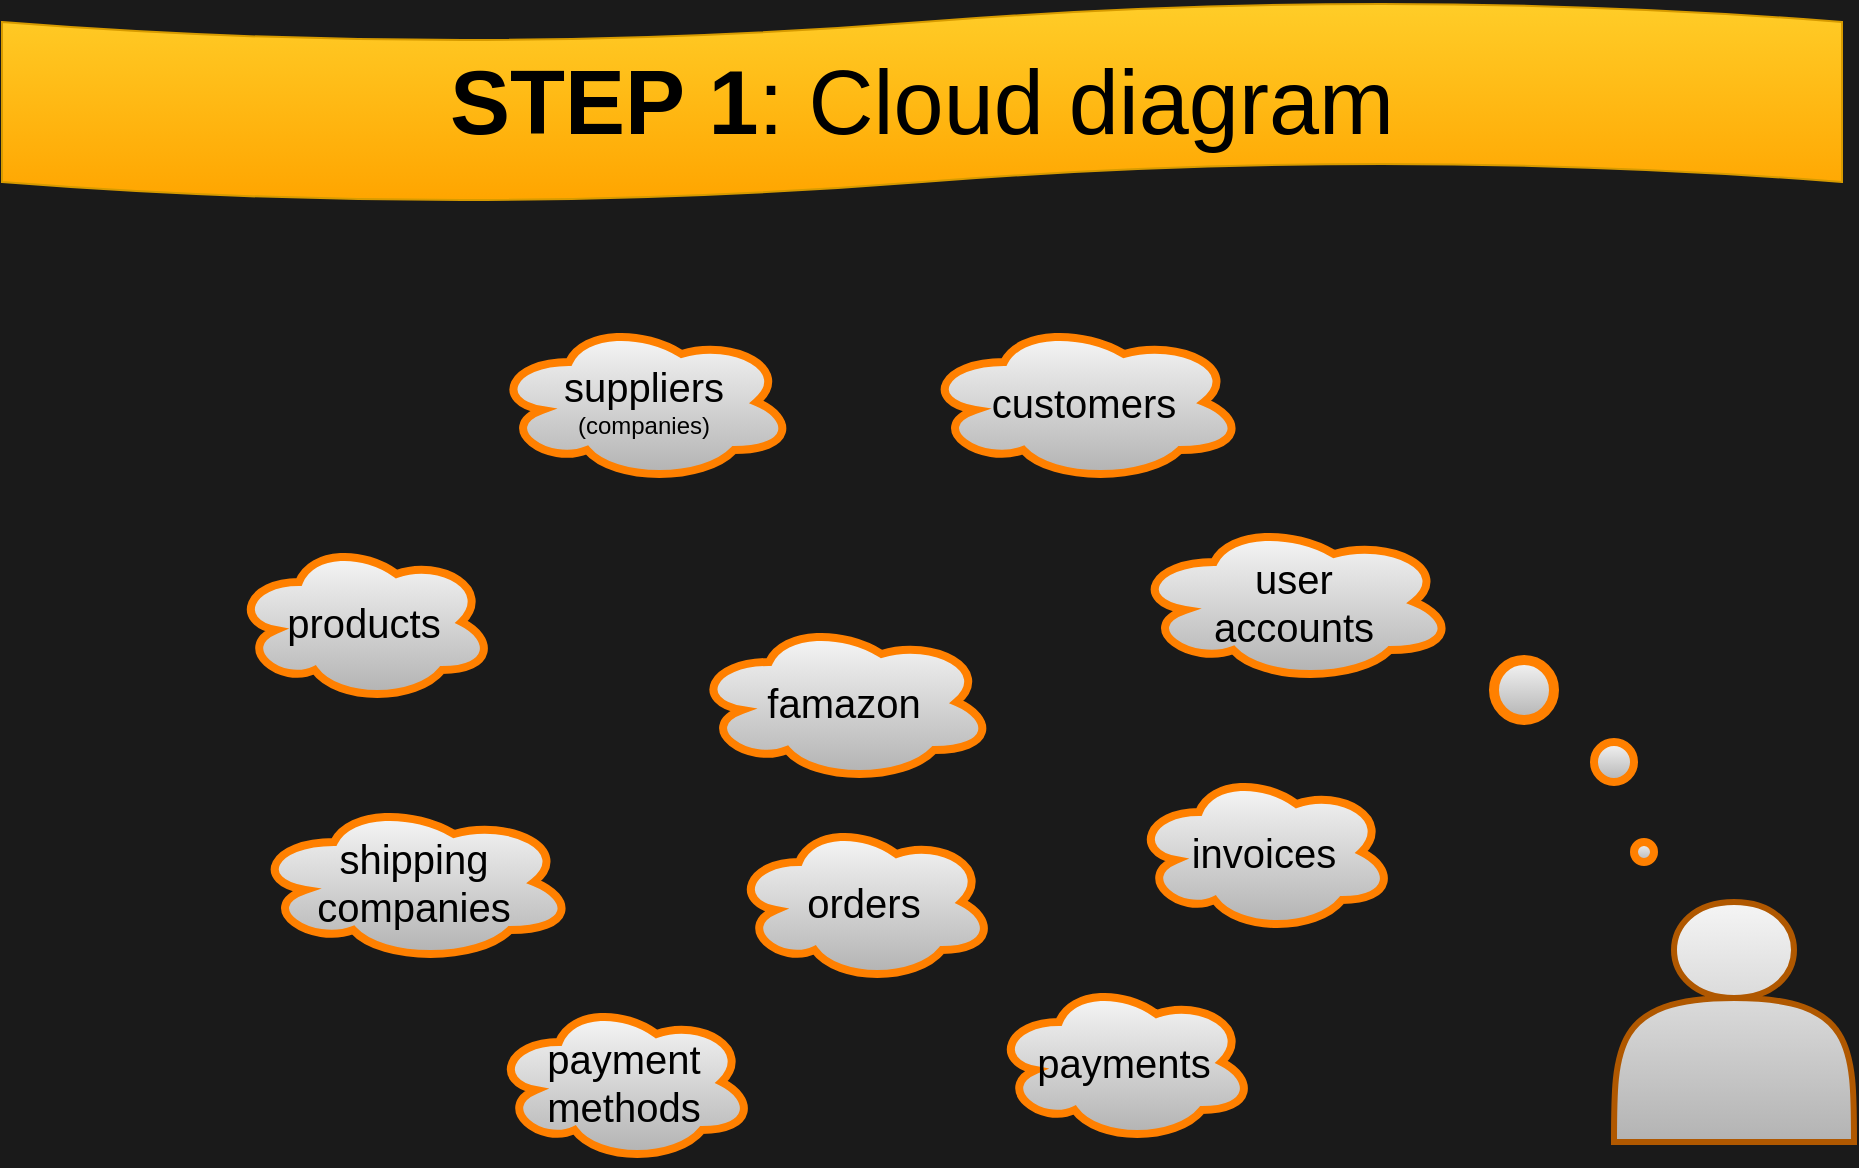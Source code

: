 <mxfile version="15.6.6" type="device"><diagram id="AoYhE_4bc3z1JCEjxTi9" name="Page-1"><mxGraphModel dx="1240" dy="643" grid="1" gridSize="10" guides="1" tooltips="1" connect="1" arrows="1" fold="1" page="1" pageScale="1" pageWidth="1169" pageHeight="827" background="#1A1A1A" math="0" shadow="0"><root><mxCell id="0"/><mxCell id="1" parent="0"/><mxCell id="2" value="&lt;font style=&quot;font-size: 45px&quot;&gt;&lt;b&gt;STEP 1&lt;/b&gt;: &lt;font color=&quot;#000000&quot; style=&quot;font-size: 45px&quot;&gt;Cloud diagram&lt;/font&gt;&lt;/font&gt;" style="shape=tape;whiteSpace=wrap;html=1;size=0.2;fillColor=#ffcd28;strokeColor=#d79b00;gradientColor=#ffa500;" parent="1" vertex="1"><mxGeometry x="124" y="60" width="920" height="100" as="geometry"/></mxCell><mxCell id="3" value="" style="shape=actor;whiteSpace=wrap;html=1;gradientColor=#b3b3b3;fillColor=#f5f5f5;strokeWidth=3;strokeColor=#B05800;" parent="1" vertex="1"><mxGeometry x="930" y="510" width="120" height="120" as="geometry"/></mxCell><mxCell id="4" value="&lt;font style=&quot;font-size: 20px&quot; color=&quot;#000000&quot;&gt;customers&lt;/font&gt;" style="shape=cloud;whiteSpace=wrap;html=1;strokeWidth=4;gradientColor=#b3b3b3;fillColor=#f5f5f5;strokeColor=#FF8000;" parent="1" vertex="1"><mxGeometry x="585" y="220" width="160" height="80" as="geometry"/></mxCell><mxCell id="6" value="&lt;font color=&quot;#000000&quot;&gt;&lt;span style=&quot;font-size: 20px&quot;&gt;suppliers&lt;/span&gt;&lt;br&gt;&lt;font style=&quot;font-size: 12px&quot;&gt;(companies)&lt;/font&gt;&lt;br&gt;&lt;/font&gt;" style="shape=cloud;whiteSpace=wrap;html=1;strokeWidth=4;gradientColor=#b3b3b3;fillColor=#f5f5f5;strokeColor=#FF8000;" parent="1" vertex="1"><mxGeometry x="370" y="220" width="150" height="80" as="geometry"/></mxCell><mxCell id="7" value="&lt;font style=&quot;font-size: 20px&quot; color=&quot;#000000&quot;&gt;products&lt;/font&gt;" style="shape=cloud;whiteSpace=wrap;html=1;strokeWidth=4;gradientColor=#b3b3b3;fillColor=#f5f5f5;strokeColor=#FF8000;" parent="1" vertex="1"><mxGeometry x="240" y="330" width="130" height="80" as="geometry"/></mxCell><mxCell id="8" value="&lt;font style=&quot;font-size: 20px&quot; color=&quot;#000000&quot;&gt;shipping companies&lt;/font&gt;" style="shape=cloud;whiteSpace=wrap;html=1;strokeWidth=4;gradientColor=#b3b3b3;fillColor=#f5f5f5;strokeColor=#FF8000;" parent="1" vertex="1"><mxGeometry x="250" y="460" width="160" height="80" as="geometry"/></mxCell><mxCell id="9" value="&lt;font style=&quot;font-size: 20px&quot; color=&quot;#000000&quot;&gt;invoices&lt;/font&gt;" style="shape=cloud;whiteSpace=wrap;html=1;strokeWidth=4;gradientColor=#b3b3b3;fillColor=#f5f5f5;strokeColor=#FF8000;" parent="1" vertex="1"><mxGeometry x="690" y="445" width="130" height="80" as="geometry"/></mxCell><mxCell id="16" value="&lt;font style=&quot;font-size: 20px&quot; color=&quot;#000000&quot;&gt;payment methods&lt;/font&gt;" style="shape=cloud;whiteSpace=wrap;html=1;strokeWidth=4;gradientColor=#b3b3b3;fillColor=#f5f5f5;strokeColor=#FF8000;" parent="1" vertex="1"><mxGeometry x="370" y="560" width="130" height="80" as="geometry"/></mxCell><mxCell id="21" value="" style="group" parent="1" vertex="1" connectable="0"><mxGeometry x="840" y="389" width="110" height="66" as="geometry"/></mxCell><mxCell id="20" value="" style="shape=ellipse;html=1;dashed=0;whitespace=wrap;aspect=fixed;strokeWidth=5;perimeter=ellipsePerimeter;gradientColor=#b3b3b3;fillColor=#f5f5f5;strokeColor=#FF8000;" parent="21" vertex="1"><mxGeometry x="30" width="30" height="30" as="geometry"/></mxCell><mxCell id="22" value="&lt;font style=&quot;font-size: 20px&quot; color=&quot;#000000&quot;&gt;famazon&lt;/font&gt;" style="shape=cloud;whiteSpace=wrap;html=1;strokeWidth=4;gradientColor=#b3b3b3;fillColor=#f5f5f5;strokeColor=#FF8000;" parent="1" vertex="1"><mxGeometry x="470" y="370" width="150" height="80" as="geometry"/></mxCell><mxCell id="23" value="&lt;font style=&quot;font-size: 20px&quot; color=&quot;#000000&quot;&gt;user &lt;br&gt;accounts&lt;/font&gt;" style="shape=cloud;whiteSpace=wrap;html=1;strokeWidth=4;gradientColor=#b3b3b3;fillColor=#f5f5f5;strokeColor=#FF8000;" parent="1" vertex="1"><mxGeometry x="690" y="320" width="160" height="80" as="geometry"/></mxCell><mxCell id="24" value="&lt;font style=&quot;font-size: 20px&quot; color=&quot;#000000&quot;&gt;orders&lt;/font&gt;" style="shape=cloud;whiteSpace=wrap;html=1;strokeWidth=4;gradientColor=#b3b3b3;fillColor=#f5f5f5;strokeColor=#FF8000;" parent="1" vertex="1"><mxGeometry x="490" y="470" width="130" height="80" as="geometry"/></mxCell><mxCell id="25" value="&lt;font style=&quot;font-size: 20px&quot; color=&quot;#000000&quot;&gt;payments&lt;br&gt;&lt;/font&gt;" style="shape=cloud;whiteSpace=wrap;html=1;strokeWidth=4;gradientColor=#b3b3b3;fillColor=#f5f5f5;strokeColor=#FF8000;" parent="1" vertex="1"><mxGeometry x="620" y="550" width="130" height="80" as="geometry"/></mxCell><mxCell id="10" value="" style="shape=ellipse;html=1;dashed=0;whitespace=wrap;aspect=fixed;perimeter=ellipsePerimeter;strokeWidth=4;gradientColor=#b3b3b3;fillColor=#f5f5f5;strokeColor=#FF8000;" parent="1" vertex="1"><mxGeometry x="920" y="430" width="20" height="20" as="geometry"/></mxCell><mxCell id="11" value="" style="shape=ellipse;html=1;dashed=0;whitespace=wrap;aspect=fixed;perimeter=ellipsePerimeter;strokeWidth=4;gradientColor=#b3b3b3;fillColor=#f5f5f5;strokeColor=#FF8000;" parent="1" vertex="1"><mxGeometry x="940" y="480" width="10" height="10" as="geometry"/></mxCell></root></mxGraphModel></diagram></mxfile>
